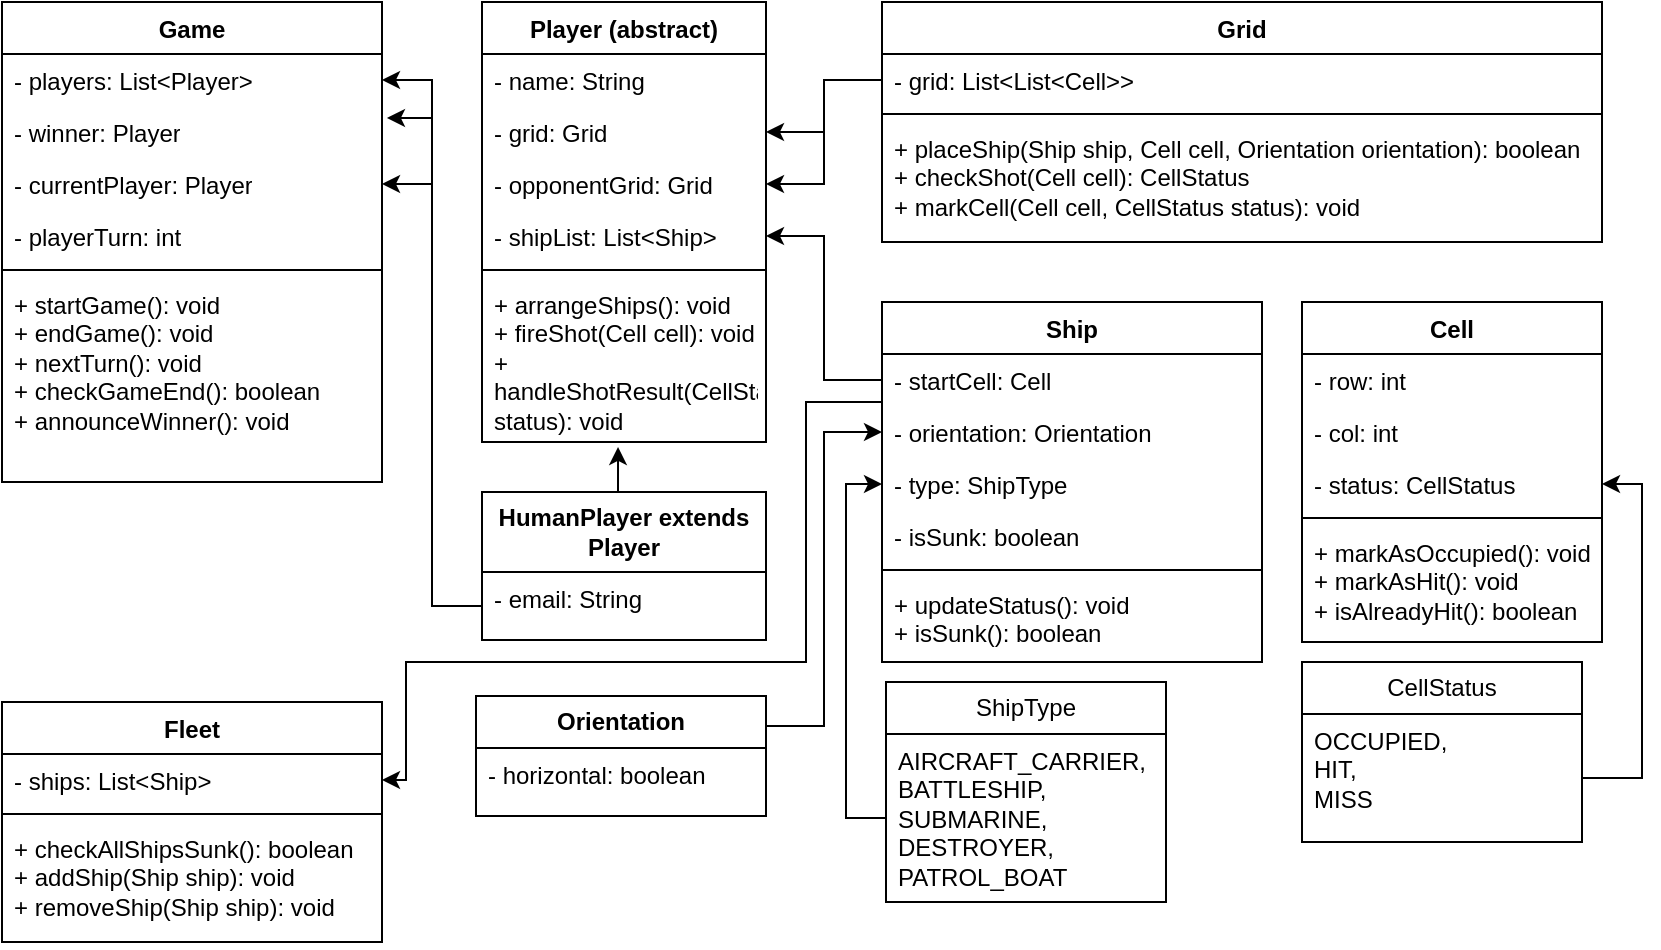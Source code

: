 <mxfile version="24.1.0" type="github">
  <diagram name="Page-1" id="1d2X0_wd4NPsI6ZP3d5k">
    <mxGraphModel dx="1272" dy="539" grid="1" gridSize="10" guides="1" tooltips="1" connect="1" arrows="1" fold="1" page="1" pageScale="1" pageWidth="850" pageHeight="1100" math="0" shadow="0">
      <root>
        <mxCell id="0" />
        <mxCell id="1" parent="0" />
        <mxCell id="0l86lAtkThGJZ2N1y4T1-1" value="Game" style="swimlane;fontStyle=1;align=center;verticalAlign=top;childLayout=stackLayout;horizontal=1;startSize=26;horizontalStack=0;resizeParent=1;resizeParentMax=0;resizeLast=0;collapsible=1;marginBottom=0;whiteSpace=wrap;html=1;" vertex="1" parent="1">
          <mxGeometry x="8" y="40" width="190" height="240" as="geometry" />
        </mxCell>
        <mxCell id="0l86lAtkThGJZ2N1y4T1-2" value="- players: List&amp;lt;Player&amp;gt;" style="text;strokeColor=none;fillColor=none;align=left;verticalAlign=top;spacingLeft=4;spacingRight=4;overflow=hidden;rotatable=0;points=[[0,0.5],[1,0.5]];portConstraint=eastwest;whiteSpace=wrap;html=1;" vertex="1" parent="0l86lAtkThGJZ2N1y4T1-1">
          <mxGeometry y="26" width="190" height="26" as="geometry" />
        </mxCell>
        <mxCell id="0l86lAtkThGJZ2N1y4T1-5" value="- winner: Player" style="text;strokeColor=none;fillColor=none;align=left;verticalAlign=top;spacingLeft=4;spacingRight=4;overflow=hidden;rotatable=0;points=[[0,0.5],[1,0.5]];portConstraint=eastwest;whiteSpace=wrap;html=1;" vertex="1" parent="0l86lAtkThGJZ2N1y4T1-1">
          <mxGeometry y="52" width="190" height="26" as="geometry" />
        </mxCell>
        <mxCell id="0l86lAtkThGJZ2N1y4T1-6" value="- currentPlayer: Player" style="text;strokeColor=none;fillColor=none;align=left;verticalAlign=top;spacingLeft=4;spacingRight=4;overflow=hidden;rotatable=0;points=[[0,0.5],[1,0.5]];portConstraint=eastwest;whiteSpace=wrap;html=1;" vertex="1" parent="0l86lAtkThGJZ2N1y4T1-1">
          <mxGeometry y="78" width="190" height="26" as="geometry" />
        </mxCell>
        <mxCell id="0l86lAtkThGJZ2N1y4T1-7" value="- playerTurn: int" style="text;strokeColor=none;fillColor=none;align=left;verticalAlign=top;spacingLeft=4;spacingRight=4;overflow=hidden;rotatable=0;points=[[0,0.5],[1,0.5]];portConstraint=eastwest;whiteSpace=wrap;html=1;" vertex="1" parent="0l86lAtkThGJZ2N1y4T1-1">
          <mxGeometry y="104" width="190" height="26" as="geometry" />
        </mxCell>
        <mxCell id="0l86lAtkThGJZ2N1y4T1-3" value="" style="line;strokeWidth=1;fillColor=none;align=left;verticalAlign=middle;spacingTop=-1;spacingLeft=3;spacingRight=3;rotatable=0;labelPosition=right;points=[];portConstraint=eastwest;strokeColor=inherit;" vertex="1" parent="0l86lAtkThGJZ2N1y4T1-1">
          <mxGeometry y="130" width="190" height="8" as="geometry" />
        </mxCell>
        <mxCell id="0l86lAtkThGJZ2N1y4T1-4" value="&lt;div&gt;&lt;span style=&quot;font-size: 12px;&quot;&gt;+ startGame(): void&lt;/span&gt;&lt;/div&gt;&lt;div&gt;&lt;span style=&quot;font-size: 12px;&quot;&gt;+ endGame(): void&lt;/span&gt;&lt;/div&gt;&lt;div&gt;&lt;span style=&quot;font-size: 12px;&quot;&gt;+ nextTurn(): void&lt;/span&gt;&lt;/div&gt;&lt;div&gt;&lt;span style=&quot;font-size: 12px;&quot;&gt;+ checkGameEnd(): boolean&lt;/span&gt;&lt;/div&gt;&lt;div&gt;&lt;span style=&quot;font-size: 12px;&quot;&gt;+ announceWinner(): void&lt;/span&gt;&lt;/div&gt;" style="text;strokeColor=none;fillColor=none;align=left;verticalAlign=top;spacingLeft=4;spacingRight=4;overflow=hidden;rotatable=0;points=[[0,0.5],[1,0.5]];portConstraint=eastwest;whiteSpace=wrap;html=1;" vertex="1" parent="0l86lAtkThGJZ2N1y4T1-1">
          <mxGeometry y="138" width="190" height="102" as="geometry" />
        </mxCell>
        <mxCell id="0l86lAtkThGJZ2N1y4T1-8" value="Grid" style="swimlane;fontStyle=1;align=center;verticalAlign=top;childLayout=stackLayout;horizontal=1;startSize=26;horizontalStack=0;resizeParent=1;resizeParentMax=0;resizeLast=0;collapsible=1;marginBottom=0;whiteSpace=wrap;html=1;" vertex="1" parent="1">
          <mxGeometry x="448" y="40" width="360" height="120" as="geometry" />
        </mxCell>
        <mxCell id="0l86lAtkThGJZ2N1y4T1-9" value="- grid: List&amp;lt;List&amp;lt;Cell&amp;gt;&amp;gt;" style="text;strokeColor=none;fillColor=none;align=left;verticalAlign=top;spacingLeft=4;spacingRight=4;overflow=hidden;rotatable=0;points=[[0,0.5],[1,0.5]];portConstraint=eastwest;whiteSpace=wrap;html=1;" vertex="1" parent="0l86lAtkThGJZ2N1y4T1-8">
          <mxGeometry y="26" width="360" height="26" as="geometry" />
        </mxCell>
        <mxCell id="0l86lAtkThGJZ2N1y4T1-13" value="" style="line;strokeWidth=1;fillColor=none;align=left;verticalAlign=middle;spacingTop=-1;spacingLeft=3;spacingRight=3;rotatable=0;labelPosition=right;points=[];portConstraint=eastwest;strokeColor=inherit;" vertex="1" parent="0l86lAtkThGJZ2N1y4T1-8">
          <mxGeometry y="52" width="360" height="8" as="geometry" />
        </mxCell>
        <mxCell id="0l86lAtkThGJZ2N1y4T1-14" value="&lt;div&gt;&lt;span style=&quot;font-size: 12px;&quot;&gt;+ placeShip(Ship ship, Cell cell, Orientation orientation): boolean&lt;/span&gt;&lt;/div&gt;&lt;div&gt;&lt;span style=&quot;font-size: 12px;&quot;&gt;+ checkShot(Cell cell): CellStatus&lt;/span&gt;&lt;/div&gt;&lt;div&gt;&lt;span style=&quot;font-size: 12px;&quot;&gt;+ markCell(Cell cell, CellStatus status): void&lt;/span&gt;&lt;/div&gt;" style="text;strokeColor=none;fillColor=none;align=left;verticalAlign=top;spacingLeft=4;spacingRight=4;overflow=hidden;rotatable=0;points=[[0,0.5],[1,0.5]];portConstraint=eastwest;whiteSpace=wrap;html=1;" vertex="1" parent="0l86lAtkThGJZ2N1y4T1-8">
          <mxGeometry y="60" width="360" height="60" as="geometry" />
        </mxCell>
        <mxCell id="0l86lAtkThGJZ2N1y4T1-15" value="Cell" style="swimlane;fontStyle=1;align=center;verticalAlign=top;childLayout=stackLayout;horizontal=1;startSize=26;horizontalStack=0;resizeParent=1;resizeParentMax=0;resizeLast=0;collapsible=1;marginBottom=0;whiteSpace=wrap;html=1;" vertex="1" parent="1">
          <mxGeometry x="658" y="190" width="150" height="170" as="geometry" />
        </mxCell>
        <mxCell id="0l86lAtkThGJZ2N1y4T1-16" value="- row: int" style="text;strokeColor=none;fillColor=none;align=left;verticalAlign=top;spacingLeft=4;spacingRight=4;overflow=hidden;rotatable=0;points=[[0,0.5],[1,0.5]];portConstraint=eastwest;whiteSpace=wrap;html=1;" vertex="1" parent="0l86lAtkThGJZ2N1y4T1-15">
          <mxGeometry y="26" width="150" height="26" as="geometry" />
        </mxCell>
        <mxCell id="0l86lAtkThGJZ2N1y4T1-17" value="- col: int" style="text;strokeColor=none;fillColor=none;align=left;verticalAlign=top;spacingLeft=4;spacingRight=4;overflow=hidden;rotatable=0;points=[[0,0.5],[1,0.5]];portConstraint=eastwest;whiteSpace=wrap;html=1;" vertex="1" parent="0l86lAtkThGJZ2N1y4T1-15">
          <mxGeometry y="52" width="150" height="26" as="geometry" />
        </mxCell>
        <mxCell id="0l86lAtkThGJZ2N1y4T1-18" value="- status: CellStatus" style="text;strokeColor=none;fillColor=none;align=left;verticalAlign=top;spacingLeft=4;spacingRight=4;overflow=hidden;rotatable=0;points=[[0,0.5],[1,0.5]];portConstraint=eastwest;whiteSpace=wrap;html=1;" vertex="1" parent="0l86lAtkThGJZ2N1y4T1-15">
          <mxGeometry y="78" width="150" height="26" as="geometry" />
        </mxCell>
        <mxCell id="0l86lAtkThGJZ2N1y4T1-20" value="" style="line;strokeWidth=1;fillColor=none;align=left;verticalAlign=middle;spacingTop=-1;spacingLeft=3;spacingRight=3;rotatable=0;labelPosition=right;points=[];portConstraint=eastwest;strokeColor=inherit;" vertex="1" parent="0l86lAtkThGJZ2N1y4T1-15">
          <mxGeometry y="104" width="150" height="8" as="geometry" />
        </mxCell>
        <mxCell id="0l86lAtkThGJZ2N1y4T1-21" value="&lt;div&gt;&lt;span style=&quot;font-size: 12px;&quot;&gt;+ markAsOccupied(): void&lt;/span&gt;&lt;/div&gt;&lt;div&gt;&lt;span style=&quot;font-size: 12px;&quot;&gt;+ markAsHit(): void&lt;/span&gt;&lt;/div&gt;&lt;div&gt;&lt;span style=&quot;font-size: 12px;&quot;&gt;+ isAlreadyHit(): boolean&lt;/span&gt;&lt;/div&gt;" style="text;strokeColor=none;fillColor=none;align=left;verticalAlign=top;spacingLeft=4;spacingRight=4;overflow=hidden;rotatable=0;points=[[0,0.5],[1,0.5]];portConstraint=eastwest;whiteSpace=wrap;html=1;" vertex="1" parent="0l86lAtkThGJZ2N1y4T1-15">
          <mxGeometry y="112" width="150" height="58" as="geometry" />
        </mxCell>
        <mxCell id="0l86lAtkThGJZ2N1y4T1-22" value="CellStatus" style="swimlane;fontStyle=0;childLayout=stackLayout;horizontal=1;startSize=26;fillColor=none;horizontalStack=0;resizeParent=1;resizeParentMax=0;resizeLast=0;collapsible=1;marginBottom=0;whiteSpace=wrap;html=1;" vertex="1" parent="1">
          <mxGeometry x="658" y="370" width="140" height="90" as="geometry" />
        </mxCell>
        <mxCell id="0l86lAtkThGJZ2N1y4T1-23" value="OCCUPIED,&amp;nbsp;&lt;div&gt;HIT,&amp;nbsp;&lt;/div&gt;&lt;div&gt;MISS&lt;/div&gt;" style="text;strokeColor=none;fillColor=none;align=left;verticalAlign=top;spacingLeft=4;spacingRight=4;overflow=hidden;rotatable=0;points=[[0,0.5],[1,0.5]];portConstraint=eastwest;whiteSpace=wrap;html=1;" vertex="1" parent="0l86lAtkThGJZ2N1y4T1-22">
          <mxGeometry y="26" width="140" height="64" as="geometry" />
        </mxCell>
        <mxCell id="0l86lAtkThGJZ2N1y4T1-28" value="Player (abstract)" style="swimlane;fontStyle=1;align=center;verticalAlign=top;childLayout=stackLayout;horizontal=1;startSize=26;horizontalStack=0;resizeParent=1;resizeParentMax=0;resizeLast=0;collapsible=1;marginBottom=0;whiteSpace=wrap;html=1;" vertex="1" parent="1">
          <mxGeometry x="248" y="40" width="142" height="220" as="geometry" />
        </mxCell>
        <mxCell id="0l86lAtkThGJZ2N1y4T1-29" value="- name: String" style="text;strokeColor=none;fillColor=none;align=left;verticalAlign=top;spacingLeft=4;spacingRight=4;overflow=hidden;rotatable=0;points=[[0,0.5],[1,0.5]];portConstraint=eastwest;whiteSpace=wrap;html=1;" vertex="1" parent="0l86lAtkThGJZ2N1y4T1-28">
          <mxGeometry y="26" width="142" height="26" as="geometry" />
        </mxCell>
        <mxCell id="0l86lAtkThGJZ2N1y4T1-31" value="- grid: Grid" style="text;strokeColor=none;fillColor=none;align=left;verticalAlign=top;spacingLeft=4;spacingRight=4;overflow=hidden;rotatable=0;points=[[0,0.5],[1,0.5]];portConstraint=eastwest;whiteSpace=wrap;html=1;" vertex="1" parent="0l86lAtkThGJZ2N1y4T1-28">
          <mxGeometry y="52" width="142" height="26" as="geometry" />
        </mxCell>
        <mxCell id="0l86lAtkThGJZ2N1y4T1-32" value="- opponentGrid: Grid" style="text;strokeColor=none;fillColor=none;align=left;verticalAlign=top;spacingLeft=4;spacingRight=4;overflow=hidden;rotatable=0;points=[[0,0.5],[1,0.5]];portConstraint=eastwest;whiteSpace=wrap;html=1;" vertex="1" parent="0l86lAtkThGJZ2N1y4T1-28">
          <mxGeometry y="78" width="142" height="26" as="geometry" />
        </mxCell>
        <mxCell id="0l86lAtkThGJZ2N1y4T1-30" value="- shipList: List&amp;lt;Ship&amp;gt;" style="text;strokeColor=none;fillColor=none;align=left;verticalAlign=top;spacingLeft=4;spacingRight=4;overflow=hidden;rotatable=0;points=[[0,0.5],[1,0.5]];portConstraint=eastwest;whiteSpace=wrap;html=1;" vertex="1" parent="0l86lAtkThGJZ2N1y4T1-28">
          <mxGeometry y="104" width="142" height="26" as="geometry" />
        </mxCell>
        <mxCell id="0l86lAtkThGJZ2N1y4T1-33" value="" style="line;strokeWidth=1;fillColor=none;align=left;verticalAlign=middle;spacingTop=-1;spacingLeft=3;spacingRight=3;rotatable=0;labelPosition=right;points=[];portConstraint=eastwest;strokeColor=inherit;" vertex="1" parent="0l86lAtkThGJZ2N1y4T1-28">
          <mxGeometry y="130" width="142" height="8" as="geometry" />
        </mxCell>
        <mxCell id="0l86lAtkThGJZ2N1y4T1-34" value="&lt;div&gt;&lt;span style=&quot;font-size: 12px;&quot;&gt;+ arrangeShips(): void&lt;/span&gt;&lt;/div&gt;&lt;div&gt;&lt;span style=&quot;font-size: 12px;&quot;&gt;+ fireShot(Cell cell): void&lt;/span&gt;&lt;/div&gt;&lt;div&gt;&lt;span style=&quot;font-size: 12px;&quot;&gt;+ handleShotResult(CellStatus status): void&lt;/span&gt;&lt;/div&gt;" style="text;strokeColor=none;fillColor=none;align=left;verticalAlign=top;spacingLeft=4;spacingRight=4;overflow=hidden;rotatable=0;points=[[0,0.5],[1,0.5]];portConstraint=eastwest;whiteSpace=wrap;html=1;" vertex="1" parent="0l86lAtkThGJZ2N1y4T1-28">
          <mxGeometry y="138" width="142" height="82" as="geometry" />
        </mxCell>
        <mxCell id="0l86lAtkThGJZ2N1y4T1-35" value="&lt;b&gt;HumanPlayer extends Player&lt;/b&gt;" style="swimlane;fontStyle=0;childLayout=stackLayout;horizontal=1;startSize=40;fillColor=none;horizontalStack=0;resizeParent=1;resizeParentMax=0;resizeLast=0;collapsible=1;marginBottom=0;whiteSpace=wrap;html=1;" vertex="1" parent="1">
          <mxGeometry x="248" y="285" width="142" height="74" as="geometry" />
        </mxCell>
        <mxCell id="0l86lAtkThGJZ2N1y4T1-36" value="&lt;span style=&quot;font-size: 12px;&quot;&gt;- email: String&lt;/span&gt;" style="text;strokeColor=none;fillColor=none;align=left;verticalAlign=top;spacingLeft=4;spacingRight=4;overflow=hidden;rotatable=0;points=[[0,0.5],[1,0.5]];portConstraint=eastwest;whiteSpace=wrap;html=1;" vertex="1" parent="0l86lAtkThGJZ2N1y4T1-35">
          <mxGeometry y="40" width="142" height="34" as="geometry" />
        </mxCell>
        <mxCell id="0l86lAtkThGJZ2N1y4T1-63" style="edgeStyle=orthogonalEdgeStyle;rounded=0;orthogonalLoop=1;jettySize=auto;html=1;exitX=1;exitY=0.25;exitDx=0;exitDy=0;entryX=0;entryY=0.5;entryDx=0;entryDy=0;" edge="1" parent="1" source="0l86lAtkThGJZ2N1y4T1-37" target="0l86lAtkThGJZ2N1y4T1-41">
          <mxGeometry relative="1" as="geometry" />
        </mxCell>
        <mxCell id="0l86lAtkThGJZ2N1y4T1-37" value="&lt;span style=&quot;font-size: 12px;&quot;&gt;&lt;b&gt;Orientation&lt;/b&gt;&lt;/span&gt;" style="swimlane;fontStyle=0;childLayout=stackLayout;horizontal=1;startSize=26;fillColor=none;horizontalStack=0;resizeParent=1;resizeParentMax=0;resizeLast=0;collapsible=1;marginBottom=0;whiteSpace=wrap;html=1;" vertex="1" parent="1">
          <mxGeometry x="245" y="387" width="145" height="60" as="geometry" />
        </mxCell>
        <mxCell id="0l86lAtkThGJZ2N1y4T1-38" value="&lt;span style=&quot;font-size: 12px;&quot;&gt;- horizontal: boolean&lt;/span&gt;" style="text;strokeColor=none;fillColor=none;align=left;verticalAlign=top;spacingLeft=4;spacingRight=4;overflow=hidden;rotatable=0;points=[[0,0.5],[1,0.5]];portConstraint=eastwest;whiteSpace=wrap;html=1;" vertex="1" parent="0l86lAtkThGJZ2N1y4T1-37">
          <mxGeometry y="26" width="145" height="34" as="geometry" />
        </mxCell>
        <mxCell id="0l86lAtkThGJZ2N1y4T1-39" value="Ship" style="swimlane;fontStyle=1;align=center;verticalAlign=top;childLayout=stackLayout;horizontal=1;startSize=26;horizontalStack=0;resizeParent=1;resizeParentMax=0;resizeLast=0;collapsible=1;marginBottom=0;whiteSpace=wrap;html=1;" vertex="1" parent="1">
          <mxGeometry x="448" y="190" width="190" height="180" as="geometry" />
        </mxCell>
        <mxCell id="0l86lAtkThGJZ2N1y4T1-40" value="- startCell: Cell" style="text;strokeColor=none;fillColor=none;align=left;verticalAlign=top;spacingLeft=4;spacingRight=4;overflow=hidden;rotatable=0;points=[[0,0.5],[1,0.5]];portConstraint=eastwest;whiteSpace=wrap;html=1;" vertex="1" parent="0l86lAtkThGJZ2N1y4T1-39">
          <mxGeometry y="26" width="190" height="26" as="geometry" />
        </mxCell>
        <mxCell id="0l86lAtkThGJZ2N1y4T1-41" value="- orientation: Orientation" style="text;strokeColor=none;fillColor=none;align=left;verticalAlign=top;spacingLeft=4;spacingRight=4;overflow=hidden;rotatable=0;points=[[0,0.5],[1,0.5]];portConstraint=eastwest;whiteSpace=wrap;html=1;" vertex="1" parent="0l86lAtkThGJZ2N1y4T1-39">
          <mxGeometry y="52" width="190" height="26" as="geometry" />
        </mxCell>
        <mxCell id="0l86lAtkThGJZ2N1y4T1-42" value="- type: ShipType" style="text;strokeColor=none;fillColor=none;align=left;verticalAlign=top;spacingLeft=4;spacingRight=4;overflow=hidden;rotatable=0;points=[[0,0.5],[1,0.5]];portConstraint=eastwest;whiteSpace=wrap;html=1;" vertex="1" parent="0l86lAtkThGJZ2N1y4T1-39">
          <mxGeometry y="78" width="190" height="26" as="geometry" />
        </mxCell>
        <mxCell id="0l86lAtkThGJZ2N1y4T1-43" value="- isSunk: boolean" style="text;strokeColor=none;fillColor=none;align=left;verticalAlign=top;spacingLeft=4;spacingRight=4;overflow=hidden;rotatable=0;points=[[0,0.5],[1,0.5]];portConstraint=eastwest;whiteSpace=wrap;html=1;" vertex="1" parent="0l86lAtkThGJZ2N1y4T1-39">
          <mxGeometry y="104" width="190" height="26" as="geometry" />
        </mxCell>
        <mxCell id="0l86lAtkThGJZ2N1y4T1-44" value="" style="line;strokeWidth=1;fillColor=none;align=left;verticalAlign=middle;spacingTop=-1;spacingLeft=3;spacingRight=3;rotatable=0;labelPosition=right;points=[];portConstraint=eastwest;strokeColor=inherit;" vertex="1" parent="0l86lAtkThGJZ2N1y4T1-39">
          <mxGeometry y="130" width="190" height="8" as="geometry" />
        </mxCell>
        <mxCell id="0l86lAtkThGJZ2N1y4T1-45" value="&lt;div&gt;&lt;span style=&quot;font-size: 12px;&quot;&gt;+ updateStatus(): void&lt;/span&gt;&lt;/div&gt;&lt;div&gt;&lt;span style=&quot;font-size: 12px;&quot;&gt;+ isSunk(): boolean&lt;/span&gt;&lt;/div&gt;" style="text;strokeColor=none;fillColor=none;align=left;verticalAlign=top;spacingLeft=4;spacingRight=4;overflow=hidden;rotatable=0;points=[[0,0.5],[1,0.5]];portConstraint=eastwest;whiteSpace=wrap;html=1;" vertex="1" parent="0l86lAtkThGJZ2N1y4T1-39">
          <mxGeometry y="138" width="190" height="42" as="geometry" />
        </mxCell>
        <mxCell id="0l86lAtkThGJZ2N1y4T1-46" value="Fleet" style="swimlane;fontStyle=1;align=center;verticalAlign=top;childLayout=stackLayout;horizontal=1;startSize=26;horizontalStack=0;resizeParent=1;resizeParentMax=0;resizeLast=0;collapsible=1;marginBottom=0;whiteSpace=wrap;html=1;" vertex="1" parent="1">
          <mxGeometry x="8" y="390" width="190" height="120" as="geometry" />
        </mxCell>
        <mxCell id="0l86lAtkThGJZ2N1y4T1-47" value="- ships: List&amp;lt;Ship&amp;gt;" style="text;strokeColor=none;fillColor=none;align=left;verticalAlign=top;spacingLeft=4;spacingRight=4;overflow=hidden;rotatable=0;points=[[0,0.5],[1,0.5]];portConstraint=eastwest;whiteSpace=wrap;html=1;" vertex="1" parent="0l86lAtkThGJZ2N1y4T1-46">
          <mxGeometry y="26" width="190" height="26" as="geometry" />
        </mxCell>
        <mxCell id="0l86lAtkThGJZ2N1y4T1-51" value="" style="line;strokeWidth=1;fillColor=none;align=left;verticalAlign=middle;spacingTop=-1;spacingLeft=3;spacingRight=3;rotatable=0;labelPosition=right;points=[];portConstraint=eastwest;strokeColor=inherit;" vertex="1" parent="0l86lAtkThGJZ2N1y4T1-46">
          <mxGeometry y="52" width="190" height="8" as="geometry" />
        </mxCell>
        <mxCell id="0l86lAtkThGJZ2N1y4T1-52" value="&lt;div&gt;&lt;span style=&quot;font-size: 12px;&quot;&gt;+ checkAllShipsSunk(): boolean&lt;/span&gt;&lt;/div&gt;&lt;div&gt;&lt;span style=&quot;font-size: 12px;&quot;&gt;+ addShip(Ship ship): void&lt;/span&gt;&lt;/div&gt;&lt;div&gt;&lt;span style=&quot;font-size: 12px;&quot;&gt;+ removeShip(Ship ship): void&lt;/span&gt;&lt;/div&gt;" style="text;strokeColor=none;fillColor=none;align=left;verticalAlign=top;spacingLeft=4;spacingRight=4;overflow=hidden;rotatable=0;points=[[0,0.5],[1,0.5]];portConstraint=eastwest;whiteSpace=wrap;html=1;" vertex="1" parent="0l86lAtkThGJZ2N1y4T1-46">
          <mxGeometry y="60" width="190" height="60" as="geometry" />
        </mxCell>
        <mxCell id="0l86lAtkThGJZ2N1y4T1-53" value="ShipType" style="swimlane;fontStyle=0;childLayout=stackLayout;horizontal=1;startSize=26;fillColor=none;horizontalStack=0;resizeParent=1;resizeParentMax=0;resizeLast=0;collapsible=1;marginBottom=0;whiteSpace=wrap;html=1;" vertex="1" parent="1">
          <mxGeometry x="450" y="380" width="140" height="110" as="geometry" />
        </mxCell>
        <mxCell id="0l86lAtkThGJZ2N1y4T1-54" value="&lt;div&gt;&lt;span style=&quot;font-size: 12px;&quot;&gt;AIRCRAFT_CARRIER,&amp;nbsp;&lt;/span&gt;&lt;/div&gt;&lt;div&gt;&lt;span style=&quot;font-size: 12px;&quot;&gt;BATTLESHIP,&lt;/span&gt;&lt;/div&gt;&lt;div&gt;&lt;span style=&quot;font-size: 12px;&quot;&gt;SUBMARINE,&amp;nbsp;&lt;/span&gt;&lt;/div&gt;&lt;div&gt;&lt;span style=&quot;font-size: 12px;&quot;&gt;DESTROYER,&amp;nbsp;&lt;/span&gt;&lt;/div&gt;&lt;div&gt;&lt;span style=&quot;font-size: 12px;&quot;&gt;PATROL_BOAT&lt;/span&gt;&lt;/div&gt;" style="text;strokeColor=none;fillColor=none;align=left;verticalAlign=top;spacingLeft=4;spacingRight=4;overflow=hidden;rotatable=0;points=[[0,0.5],[1,0.5]];portConstraint=eastwest;whiteSpace=wrap;html=1;" vertex="1" parent="0l86lAtkThGJZ2N1y4T1-53">
          <mxGeometry y="26" width="140" height="84" as="geometry" />
        </mxCell>
        <mxCell id="0l86lAtkThGJZ2N1y4T1-55" style="edgeStyle=orthogonalEdgeStyle;rounded=0;orthogonalLoop=1;jettySize=auto;html=1;exitX=0.5;exitY=0;exitDx=0;exitDy=0;entryX=0.479;entryY=1.03;entryDx=0;entryDy=0;entryPerimeter=0;" edge="1" parent="1" source="0l86lAtkThGJZ2N1y4T1-35" target="0l86lAtkThGJZ2N1y4T1-34">
          <mxGeometry relative="1" as="geometry" />
        </mxCell>
        <mxCell id="0l86lAtkThGJZ2N1y4T1-56" style="edgeStyle=orthogonalEdgeStyle;rounded=0;orthogonalLoop=1;jettySize=auto;html=1;exitX=0;exitY=0.5;exitDx=0;exitDy=0;entryX=1;entryY=0.5;entryDx=0;entryDy=0;" edge="1" parent="1" source="0l86lAtkThGJZ2N1y4T1-36" target="0l86lAtkThGJZ2N1y4T1-2">
          <mxGeometry relative="1" as="geometry" />
        </mxCell>
        <mxCell id="0l86lAtkThGJZ2N1y4T1-57" style="edgeStyle=orthogonalEdgeStyle;rounded=0;orthogonalLoop=1;jettySize=auto;html=1;entryX=1.013;entryY=0.231;entryDx=0;entryDy=0;entryPerimeter=0;" edge="1" parent="1" source="0l86lAtkThGJZ2N1y4T1-36" target="0l86lAtkThGJZ2N1y4T1-5">
          <mxGeometry relative="1" as="geometry" />
        </mxCell>
        <mxCell id="0l86lAtkThGJZ2N1y4T1-58" style="edgeStyle=orthogonalEdgeStyle;rounded=0;orthogonalLoop=1;jettySize=auto;html=1;entryX=1;entryY=0.5;entryDx=0;entryDy=0;" edge="1" parent="1" source="0l86lAtkThGJZ2N1y4T1-36" target="0l86lAtkThGJZ2N1y4T1-6">
          <mxGeometry relative="1" as="geometry" />
        </mxCell>
        <mxCell id="0l86lAtkThGJZ2N1y4T1-59" style="edgeStyle=orthogonalEdgeStyle;rounded=0;orthogonalLoop=1;jettySize=auto;html=1;exitX=0;exitY=0.5;exitDx=0;exitDy=0;entryX=1;entryY=0.5;entryDx=0;entryDy=0;" edge="1" parent="1" source="0l86lAtkThGJZ2N1y4T1-9" target="0l86lAtkThGJZ2N1y4T1-31">
          <mxGeometry relative="1" as="geometry" />
        </mxCell>
        <mxCell id="0l86lAtkThGJZ2N1y4T1-60" style="edgeStyle=orthogonalEdgeStyle;rounded=0;orthogonalLoop=1;jettySize=auto;html=1;exitX=0;exitY=0.5;exitDx=0;exitDy=0;entryX=1;entryY=0.5;entryDx=0;entryDy=0;" edge="1" parent="1" source="0l86lAtkThGJZ2N1y4T1-9" target="0l86lAtkThGJZ2N1y4T1-32">
          <mxGeometry relative="1" as="geometry" />
        </mxCell>
        <mxCell id="0l86lAtkThGJZ2N1y4T1-61" style="edgeStyle=orthogonalEdgeStyle;rounded=0;orthogonalLoop=1;jettySize=auto;html=1;exitX=0;exitY=0.5;exitDx=0;exitDy=0;entryX=1;entryY=0.5;entryDx=0;entryDy=0;" edge="1" parent="1" source="0l86lAtkThGJZ2N1y4T1-40" target="0l86lAtkThGJZ2N1y4T1-30">
          <mxGeometry relative="1" as="geometry" />
        </mxCell>
        <mxCell id="0l86lAtkThGJZ2N1y4T1-65" style="edgeStyle=orthogonalEdgeStyle;rounded=0;orthogonalLoop=1;jettySize=auto;html=1;exitX=0;exitY=0.5;exitDx=0;exitDy=0;entryX=0;entryY=0.5;entryDx=0;entryDy=0;" edge="1" parent="1" source="0l86lAtkThGJZ2N1y4T1-54" target="0l86lAtkThGJZ2N1y4T1-42">
          <mxGeometry relative="1" as="geometry" />
        </mxCell>
        <mxCell id="0l86lAtkThGJZ2N1y4T1-66" style="edgeStyle=orthogonalEdgeStyle;rounded=0;orthogonalLoop=1;jettySize=auto;html=1;entryX=1;entryY=0.5;entryDx=0;entryDy=0;" edge="1" parent="1" source="0l86lAtkThGJZ2N1y4T1-23" target="0l86lAtkThGJZ2N1y4T1-18">
          <mxGeometry relative="1" as="geometry" />
        </mxCell>
        <mxCell id="0l86lAtkThGJZ2N1y4T1-68" style="edgeStyle=orthogonalEdgeStyle;rounded=0;orthogonalLoop=1;jettySize=auto;html=1;exitX=0;exitY=0.5;exitDx=0;exitDy=0;entryX=1;entryY=0.5;entryDx=0;entryDy=0;" edge="1" parent="1" source="0l86lAtkThGJZ2N1y4T1-43" target="0l86lAtkThGJZ2N1y4T1-47">
          <mxGeometry relative="1" as="geometry">
            <Array as="points">
              <mxPoint x="448" y="240" />
              <mxPoint x="410" y="240" />
              <mxPoint x="410" y="370" />
              <mxPoint x="210" y="370" />
              <mxPoint x="210" y="429" />
            </Array>
          </mxGeometry>
        </mxCell>
      </root>
    </mxGraphModel>
  </diagram>
</mxfile>

